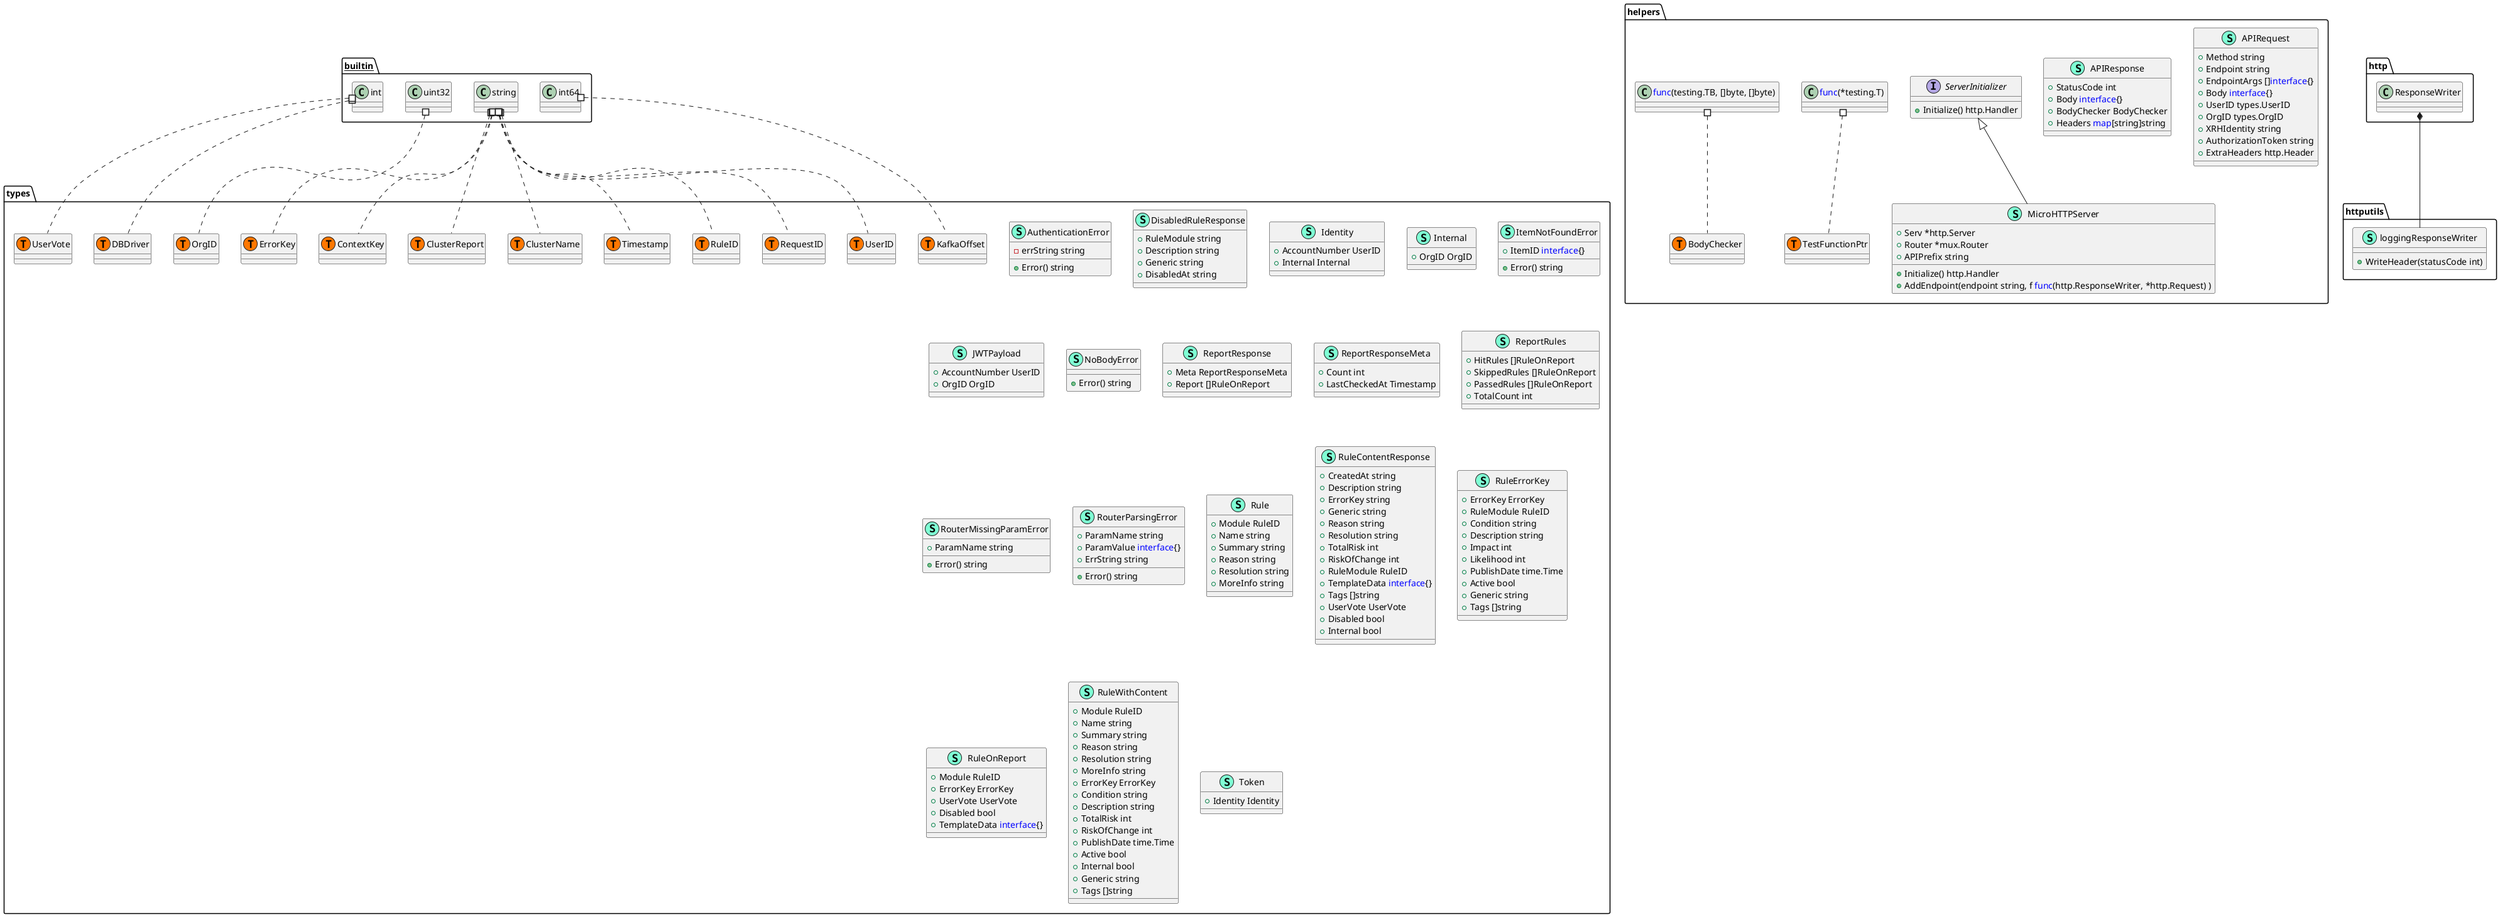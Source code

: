 @startuml
namespace helpers {
    class APIRequest << (S,Aquamarine) >> {
        + Method string
        + Endpoint string
        + EndpointArgs []<font color=blue>interface</font>{}
        + Body <font color=blue>interface</font>{}
        + UserID types.UserID
        + OrgID types.OrgID
        + XRHIdentity string
        + AuthorizationToken string
        + ExtraHeaders http.Header

    }
    class APIResponse << (S,Aquamarine) >> {
        + StatusCode int
        + Body <font color=blue>interface</font>{}
        + BodyChecker BodyChecker
        + Headers <font color=blue>map</font>[string]string

    }
    class MicroHTTPServer << (S,Aquamarine) >> {
        + Serv *http.Server
        + Router *mux.Router
        + APIPrefix string

        + Initialize() http.Handler
        + AddEndpoint(endpoint string, f <font color=blue>func</font>(http.ResponseWriter, *http.Request) ) 

    }
    interface ServerInitializer  {
        + Initialize() http.Handler

    }
    class helpers.BodyChecker << (T, #FF7700) >>  {
    }
    class helpers.TestFunctionPtr << (T, #FF7700) >>  {
    }
    class "<font color=blue>func</font>(*testing.T) " as fontcolorbluefuncfonttestingT {
        'This class was created so that we can correctly have an alias pointing to this name. Since it contains dots that can break namespaces
    }
    class "<font color=blue>func</font>(testing.TB, []byte, []byte) " as fontcolorbluefuncfonttestingTBbytebyte {
        'This class was created so that we can correctly have an alias pointing to this name. Since it contains dots that can break namespaces
    }
}

"helpers.ServerInitializer" <|-- "helpers.MicroHTTPServer"

namespace httputils {
    class loggingResponseWriter << (S,Aquamarine) >> {
        + WriteHeader(statusCode int) 

    }
}
"http.ResponseWriter" *-- "httputils.loggingResponseWriter"


namespace types {
    class AuthenticationError << (S,Aquamarine) >> {
        - errString string

        + Error() string

    }
    class DisabledRuleResponse << (S,Aquamarine) >> {
        + RuleModule string
        + Description string
        + Generic string
        + DisabledAt string

    }
    class Identity << (S,Aquamarine) >> {
        + AccountNumber UserID
        + Internal Internal

    }
    class Internal << (S,Aquamarine) >> {
        + OrgID OrgID

    }
    class ItemNotFoundError << (S,Aquamarine) >> {
        + ItemID <font color=blue>interface</font>{}

        + Error() string

    }
    class JWTPayload << (S,Aquamarine) >> {
        + AccountNumber UserID
        + OrgID OrgID

    }
    class NoBodyError << (S,Aquamarine) >> {
        + Error() string

    }
    class ReportResponse << (S,Aquamarine) >> {
        + Meta ReportResponseMeta
        + Report []RuleOnReport

    }
    class ReportResponseMeta << (S,Aquamarine) >> {
        + Count int
        + LastCheckedAt Timestamp

    }
    class ReportRules << (S,Aquamarine) >> {
        + HitRules []RuleOnReport
        + SkippedRules []RuleOnReport
        + PassedRules []RuleOnReport
        + TotalCount int

    }
    class RouterMissingParamError << (S,Aquamarine) >> {
        + ParamName string

        + Error() string

    }
    class RouterParsingError << (S,Aquamarine) >> {
        + ParamName string
        + ParamValue <font color=blue>interface</font>{}
        + ErrString string

        + Error() string

    }
    class Rule << (S,Aquamarine) >> {
        + Module RuleID
        + Name string
        + Summary string
        + Reason string
        + Resolution string
        + MoreInfo string

    }
    class RuleContentResponse << (S,Aquamarine) >> {
        + CreatedAt string
        + Description string
        + ErrorKey string
        + Generic string
        + Reason string
        + Resolution string
        + TotalRisk int
        + RiskOfChange int
        + RuleModule RuleID
        + TemplateData <font color=blue>interface</font>{}
        + Tags []string
        + UserVote UserVote
        + Disabled bool
        + Internal bool

    }
    class RuleErrorKey << (S,Aquamarine) >> {
        + ErrorKey ErrorKey
        + RuleModule RuleID
        + Condition string
        + Description string
        + Impact int
        + Likelihood int
        + PublishDate time.Time
        + Active bool
        + Generic string
        + Tags []string

    }
    class RuleOnReport << (S,Aquamarine) >> {
        + Module RuleID
        + ErrorKey ErrorKey
        + UserVote UserVote
        + Disabled bool
        + TemplateData <font color=blue>interface</font>{}

    }
    class RuleWithContent << (S,Aquamarine) >> {
        + Module RuleID
        + Name string
        + Summary string
        + Reason string
        + Resolution string
        + MoreInfo string
        + ErrorKey ErrorKey
        + Condition string
        + Description string
        + TotalRisk int
        + RiskOfChange int
        + PublishDate time.Time
        + Active bool
        + Internal bool
        + Generic string
        + Tags []string

    }
    class Token << (S,Aquamarine) >> {
        + Identity Identity

    }
    class types.ClusterName << (T, #FF7700) >>  {
    }
    class types.ClusterReport << (T, #FF7700) >>  {
    }
    class types.ContextKey << (T, #FF7700) >>  {
    }
    class types.DBDriver << (T, #FF7700) >>  {
    }
    class types.ErrorKey << (T, #FF7700) >>  {
    }
    class types.KafkaOffset << (T, #FF7700) >>  {
    }
    class types.OrgID << (T, #FF7700) >>  {
    }
    class types.RequestID << (T, #FF7700) >>  {
    }
    class types.RuleID << (T, #FF7700) >>  {
    }
    class types.Timestamp << (T, #FF7700) >>  {
    }
    class types.UserID << (T, #FF7700) >>  {
    }
    class types.UserVote << (T, #FF7700) >>  {
    }
}


"__builtin__.int" #.. "types.DBDriver"
"__builtin__.int" #.. "types.UserVote"
"__builtin__.int64" #.. "types.KafkaOffset"
"__builtin__.string" #.. "types.ClusterName"
"__builtin__.string" #.. "types.ClusterReport"
"__builtin__.string" #.. "types.ContextKey"
"__builtin__.string" #.. "types.ErrorKey"
"__builtin__.string" #.. "types.RequestID"
"__builtin__.string" #.. "types.RuleID"
"__builtin__.string" #.. "types.Timestamp"
"__builtin__.string" #.. "types.UserID"
"__builtin__.uint32" #.. "types.OrgID"
"helpers.fontcolorbluefuncfonttestingT" #.. "helpers.TestFunctionPtr"
"helpers.fontcolorbluefuncfonttestingTBbytebyte" #.. "helpers.BodyChecker"
@enduml
